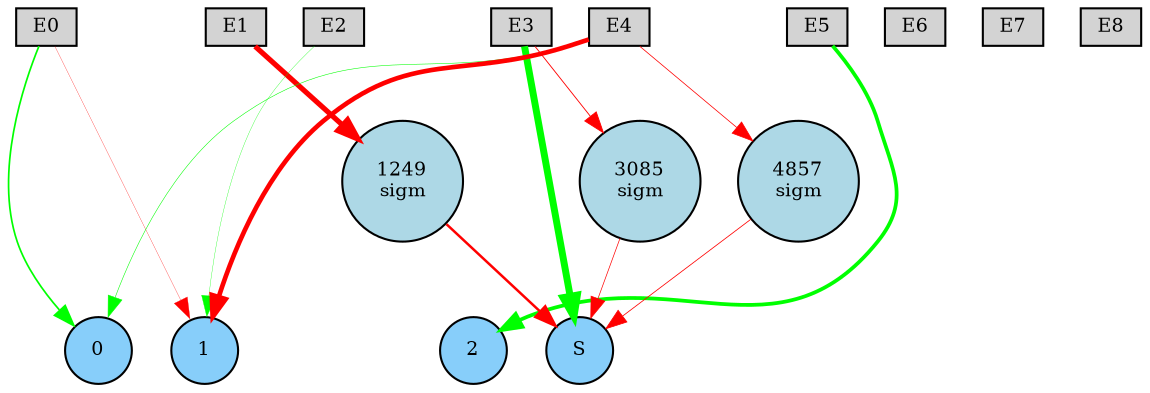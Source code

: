 digraph {
	node [fontsize=9 height=0.2 shape=circle width=0.2]
	subgraph inputs {
		node [shape=box style=filled]
		rank=source
		E0 [fillcolor=lightgray]
		E1 [fillcolor=lightgray]
		E0 -> E1 [style=invis]
		E2 [fillcolor=lightgray]
		E1 -> E2 [style=invis]
		E3 [fillcolor=lightgray]
		E2 -> E3 [style=invis]
		E4 [fillcolor=lightgray]
		E3 -> E4 [style=invis]
		E5 [fillcolor=lightgray]
		E4 -> E5 [style=invis]
		E6 [fillcolor=lightgray]
		E5 -> E6 [style=invis]
		E7 [fillcolor=lightgray]
		E6 -> E7 [style=invis]
		E8 [fillcolor=lightgray]
		E7 -> E8 [style=invis]
	}
	subgraph outputs {
		node [style=filled]
		rank=sink
		0 [fillcolor=lightskyblue fontsize=9 height=0.2 shape=circle width=0.2]
		1 [fillcolor=lightskyblue fontsize=9 height=0.2 shape=circle width=0.2]
		0 -> 1 [style=invis]
		2 [fillcolor=lightskyblue fontsize=9 height=0.2 shape=circle width=0.2]
		1 -> 2 [style=invis]
		S [fillcolor=lightskyblue fontsize=9 height=0.2 shape=circle width=0.2]
		2 -> S [style=invis]
	}
	1249 [label="1249
sigm" fillcolor=lightblue style=filled]
	3085 [label="3085
sigm" fillcolor=lightblue style=filled]
	4857 [label="4857
sigm" fillcolor=lightblue style=filled]
	E4 -> 1 [color=red penwidth=2.229822471145574 style=solid]
	E0 -> 0 [color=green penwidth=0.8213713697138706 style=solid]
	E5 -> 2 [color=green penwidth=1.8026429399956774 style=solid]
	1249 -> S [color=red penwidth=1.2016394623515643 style=solid]
	E1 -> 1249 [color=red penwidth=2.5063931238147945 style=solid]
	E3 -> S [color=green penwidth=3.3353394409713433 style=solid]
	3085 -> S [color=red penwidth=0.33308136378602293 style=solid]
	E3 -> 3085 [color=red penwidth=0.42708796152732187 style=solid]
	4857 -> S [color=red penwidth=0.3823700685665439 style=solid]
	E4 -> 0 [color=green penwidth=0.2605494129253312 style=solid]
	E4 -> 4857 [color=red penwidth=0.3638398173766634 style=solid]
	E2 -> 1 [color=green penwidth=0.15440446788651957 style=solid]
	E0 -> 1 [color=red penwidth=0.13857537606110937 style=solid]
}
